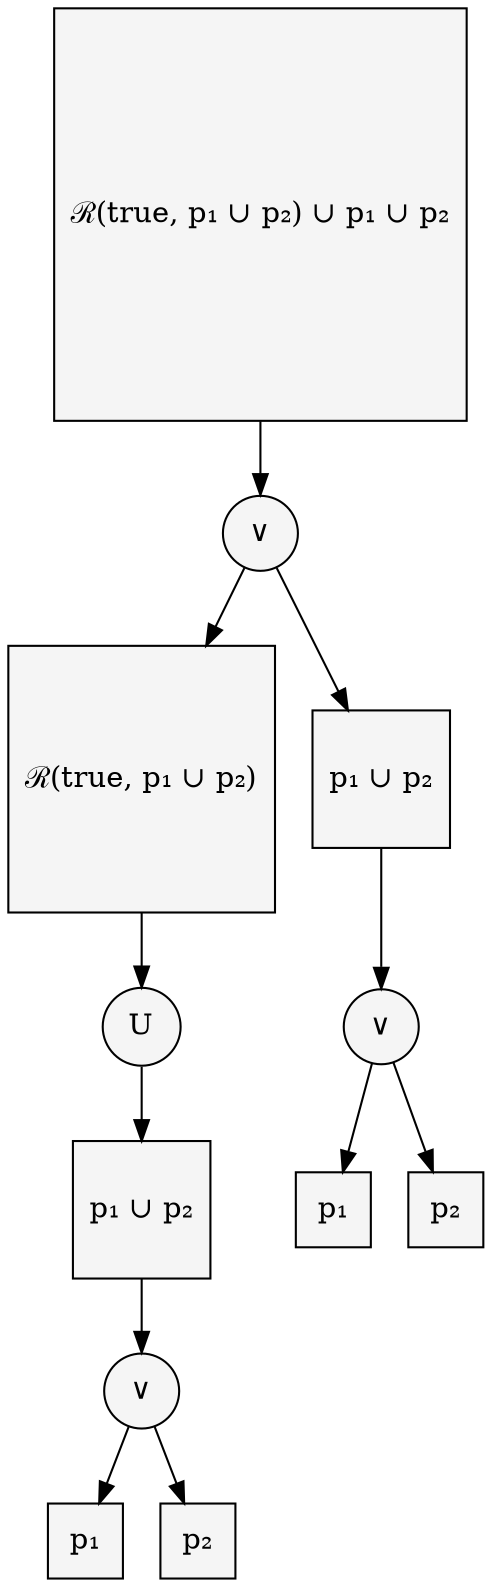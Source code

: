 digraph {
	"ℛ(true, p₁ ∪ p₂) ∪ p₁ ∪ p₂" [label="ℛ(true, p₁ ∪ p₂) ∪ p₁ ∪ p₂" color=black fillcolor="#F5F5F5" fontcolor=black shape=square style=filled]
	"ℛ(true, p₁ ∪ p₂) ∪ p₁ ∪ p₂_ℛ(true, p₁ ∪ p₂)∨p₁ ∪ p₂" [label="∨" color=black fillcolor="#F5F5F5" fontcolor=black shape=circle style=filled]
	"ℛ(true, p₁ ∪ p₂)" [label="ℛ(true, p₁ ∪ p₂)" color=black fillcolor="#F5F5F5" fontcolor=black shape=square style=filled]
	"p₁ ∪ p₂_tree_true" [label="p₁ ∪ p₂" color=black fillcolor="#F5F5F5" fontcolor=black shape=square style=filled]
	"p₁ ∪ p₂_tree_true_p₁_tree_true∨p₂_tree_true_tree_true" [label="∨" color=black fillcolor="#F5F5F5" fontcolor=black shape=circle style=filled]
	"p₁_tree_true" [label="p₁" color=black fillcolor="#F5F5F5" fontcolor=black shape=square style=filled]
	"p₂_tree_true" [label="p₂" color=black fillcolor="#F5F5F5" fontcolor=black shape=square style=filled]
	"ℛ(true, p₁ ∪ p₂)_p₁ ∪ p₂_tree_true" [label=U color=black fillcolor="#F5F5F5" fontcolor=black shape=circle style=filled]
	"p₁ ∪ p₂" [label="p₁ ∪ p₂" color=black fillcolor="#F5F5F5" fontcolor=black shape=square style=filled]
	"p₁ ∪ p₂_p₁∨p₂" [label="∨" color=black fillcolor="#F5F5F5" fontcolor=black shape=circle style=filled]
	"p₁" [label="p₁" color=black fillcolor="#F5F5F5" fontcolor=black shape=square style=filled]
	"p₂" [label="p₂" color=black fillcolor="#F5F5F5" fontcolor=black shape=square style=filled]
	"ℛ(true, p₁ ∪ p₂) ∪ p₁ ∪ p₂" -> "ℛ(true, p₁ ∪ p₂) ∪ p₁ ∪ p₂_ℛ(true, p₁ ∪ p₂)∨p₁ ∪ p₂"
	"ℛ(true, p₁ ∪ p₂) ∪ p₁ ∪ p₂_ℛ(true, p₁ ∪ p₂)∨p₁ ∪ p₂" -> "ℛ(true, p₁ ∪ p₂)"
	"ℛ(true, p₁ ∪ p₂)_p₁ ∪ p₂_tree_true" -> "p₁ ∪ p₂_tree_true"
	"p₁ ∪ p₂_tree_true" -> "p₁ ∪ p₂_tree_true_p₁_tree_true∨p₂_tree_true_tree_true"
	"p₁ ∪ p₂_tree_true_p₁_tree_true∨p₂_tree_true_tree_true" -> "p₁_tree_true"
	"p₁ ∪ p₂_tree_true_p₁_tree_true∨p₂_tree_true_tree_true" -> "p₂_tree_true"
	"ℛ(true, p₁ ∪ p₂)" -> "ℛ(true, p₁ ∪ p₂)_p₁ ∪ p₂_tree_true"
	"ℛ(true, p₁ ∪ p₂) ∪ p₁ ∪ p₂_ℛ(true, p₁ ∪ p₂)∨p₁ ∪ p₂" -> "p₁ ∪ p₂"
	"p₁ ∪ p₂" -> "p₁ ∪ p₂_p₁∨p₂"
	"p₁ ∪ p₂_p₁∨p₂" -> "p₁"
	"p₁ ∪ p₂_p₁∨p₂" -> "p₂"
}
